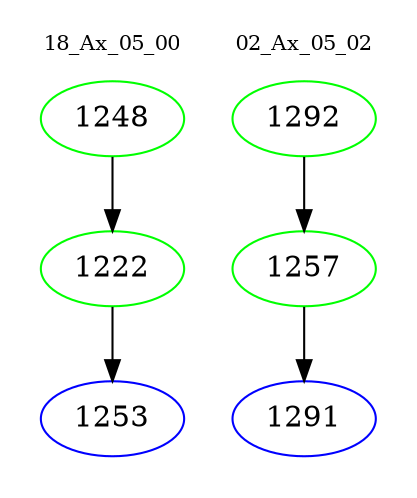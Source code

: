 digraph{
subgraph cluster_0 {
color = white
label = "18_Ax_05_00";
fontsize=10;
T0_1248 [label="1248", color="green"]
T0_1248 -> T0_1222 [color="black"]
T0_1222 [label="1222", color="green"]
T0_1222 -> T0_1253 [color="black"]
T0_1253 [label="1253", color="blue"]
}
subgraph cluster_1 {
color = white
label = "02_Ax_05_02";
fontsize=10;
T1_1292 [label="1292", color="green"]
T1_1292 -> T1_1257 [color="black"]
T1_1257 [label="1257", color="green"]
T1_1257 -> T1_1291 [color="black"]
T1_1291 [label="1291", color="blue"]
}
}

